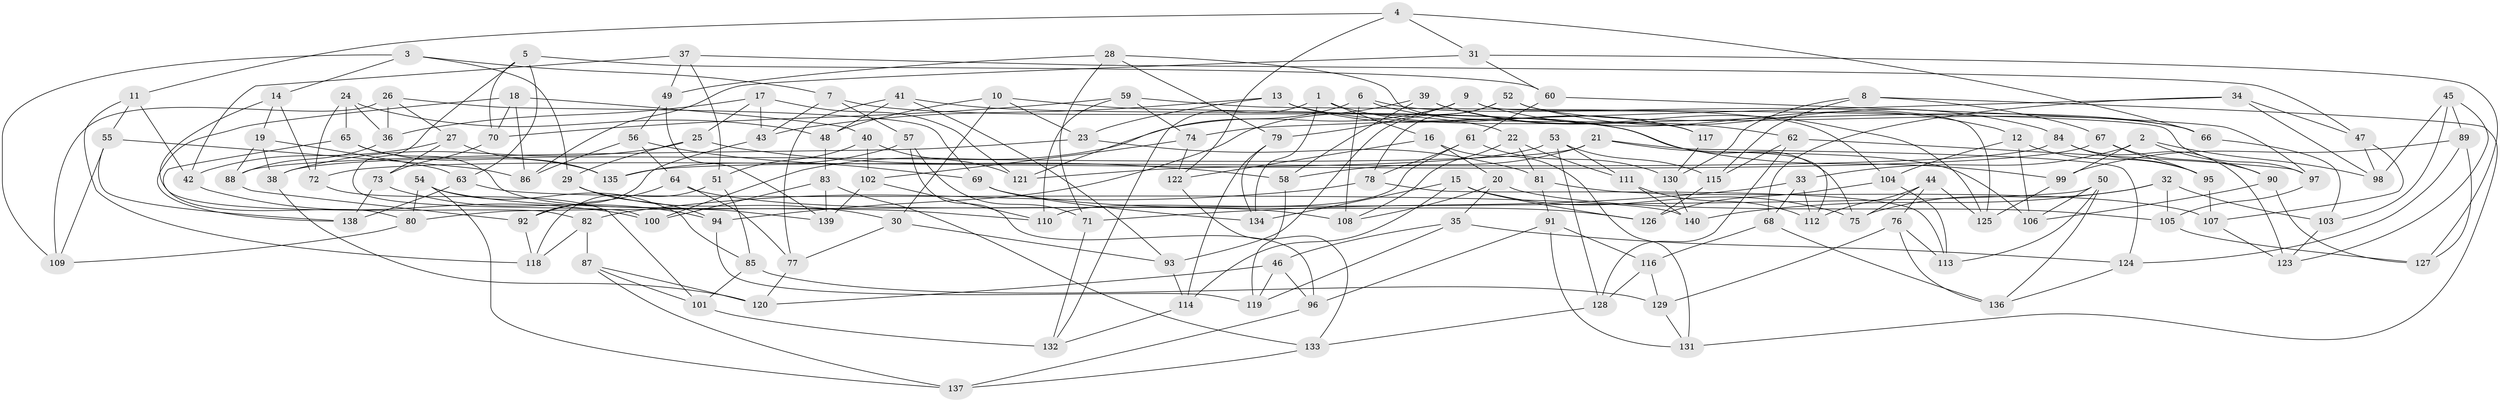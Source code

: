 // coarse degree distribution, {6: 0.25, 12: 0.03571428571428571, 4: 0.5476190476190477, 10: 0.011904761904761904, 8: 0.03571428571428571, 5: 0.047619047619047616, 7: 0.023809523809523808, 9: 0.011904761904761904, 3: 0.03571428571428571}
// Generated by graph-tools (version 1.1) at 2025/20/03/04/25 18:20:59]
// undirected, 140 vertices, 280 edges
graph export_dot {
graph [start="1"]
  node [color=gray90,style=filled];
  1;
  2;
  3;
  4;
  5;
  6;
  7;
  8;
  9;
  10;
  11;
  12;
  13;
  14;
  15;
  16;
  17;
  18;
  19;
  20;
  21;
  22;
  23;
  24;
  25;
  26;
  27;
  28;
  29;
  30;
  31;
  32;
  33;
  34;
  35;
  36;
  37;
  38;
  39;
  40;
  41;
  42;
  43;
  44;
  45;
  46;
  47;
  48;
  49;
  50;
  51;
  52;
  53;
  54;
  55;
  56;
  57;
  58;
  59;
  60;
  61;
  62;
  63;
  64;
  65;
  66;
  67;
  68;
  69;
  70;
  71;
  72;
  73;
  74;
  75;
  76;
  77;
  78;
  79;
  80;
  81;
  82;
  83;
  84;
  85;
  86;
  87;
  88;
  89;
  90;
  91;
  92;
  93;
  94;
  95;
  96;
  97;
  98;
  99;
  100;
  101;
  102;
  103;
  104;
  105;
  106;
  107;
  108;
  109;
  110;
  111;
  112;
  113;
  114;
  115;
  116;
  117;
  118;
  119;
  120;
  121;
  122;
  123;
  124;
  125;
  126;
  127;
  128;
  129;
  130;
  131;
  132;
  133;
  134;
  135;
  136;
  137;
  138;
  139;
  140;
  1 -- 132;
  1 -- 16;
  1 -- 134;
  1 -- 117;
  2 -- 90;
  2 -- 33;
  2 -- 98;
  2 -- 99;
  3 -- 14;
  3 -- 7;
  3 -- 109;
  3 -- 29;
  4 -- 66;
  4 -- 11;
  4 -- 122;
  4 -- 31;
  5 -- 100;
  5 -- 70;
  5 -- 60;
  5 -- 63;
  6 -- 108;
  6 -- 117;
  6 -- 121;
  6 -- 104;
  7 -- 43;
  7 -- 99;
  7 -- 57;
  8 -- 115;
  8 -- 130;
  8 -- 131;
  8 -- 67;
  9 -- 12;
  9 -- 100;
  9 -- 79;
  9 -- 125;
  10 -- 48;
  10 -- 23;
  10 -- 22;
  10 -- 30;
  11 -- 42;
  11 -- 55;
  11 -- 118;
  12 -- 106;
  12 -- 95;
  12 -- 104;
  13 -- 43;
  13 -- 23;
  13 -- 66;
  13 -- 112;
  14 -- 72;
  14 -- 82;
  14 -- 19;
  15 -- 114;
  15 -- 134;
  15 -- 75;
  15 -- 126;
  16 -- 20;
  16 -- 131;
  16 -- 122;
  17 -- 25;
  17 -- 43;
  17 -- 121;
  17 -- 36;
  18 -- 138;
  18 -- 86;
  18 -- 40;
  18 -- 70;
  19 -- 88;
  19 -- 38;
  19 -- 63;
  20 -- 105;
  20 -- 108;
  20 -- 35;
  21 -- 58;
  21 -- 38;
  21 -- 124;
  21 -- 106;
  22 -- 81;
  22 -- 108;
  22 -- 111;
  23 -- 88;
  23 -- 81;
  24 -- 48;
  24 -- 72;
  24 -- 36;
  24 -- 65;
  25 -- 29;
  25 -- 38;
  25 -- 58;
  26 -- 27;
  26 -- 69;
  26 -- 109;
  26 -- 36;
  27 -- 42;
  27 -- 135;
  27 -- 73;
  28 -- 79;
  28 -- 117;
  28 -- 49;
  28 -- 71;
  29 -- 30;
  29 -- 94;
  30 -- 77;
  30 -- 93;
  31 -- 60;
  31 -- 127;
  31 -- 86;
  32 -- 105;
  32 -- 103;
  32 -- 140;
  32 -- 75;
  33 -- 112;
  33 -- 68;
  33 -- 71;
  34 -- 98;
  34 -- 74;
  34 -- 47;
  34 -- 68;
  35 -- 119;
  35 -- 124;
  35 -- 46;
  36 -- 88;
  37 -- 49;
  37 -- 51;
  37 -- 47;
  37 -- 42;
  38 -- 120;
  39 -- 94;
  39 -- 58;
  39 -- 125;
  39 -- 62;
  40 -- 51;
  40 -- 121;
  40 -- 102;
  41 -- 48;
  41 -- 93;
  41 -- 77;
  41 -- 75;
  42 -- 100;
  43 -- 92;
  44 -- 76;
  44 -- 125;
  44 -- 112;
  44 -- 75;
  45 -- 98;
  45 -- 89;
  45 -- 123;
  45 -- 103;
  46 -- 120;
  46 -- 96;
  46 -- 119;
  47 -- 107;
  47 -- 98;
  48 -- 83;
  49 -- 139;
  49 -- 56;
  50 -- 136;
  50 -- 80;
  50 -- 113;
  50 -- 106;
  51 -- 85;
  51 -- 118;
  52 -- 84;
  52 -- 78;
  52 -- 93;
  52 -- 66;
  53 -- 128;
  53 -- 111;
  53 -- 115;
  53 -- 121;
  54 -- 80;
  54 -- 85;
  54 -- 110;
  54 -- 137;
  55 -- 109;
  55 -- 138;
  55 -- 86;
  56 -- 69;
  56 -- 86;
  56 -- 64;
  57 -- 96;
  57 -- 135;
  57 -- 71;
  58 -- 119;
  59 -- 70;
  59 -- 74;
  59 -- 97;
  59 -- 110;
  60 -- 61;
  60 -- 97;
  61 -- 130;
  61 -- 110;
  61 -- 78;
  62 -- 97;
  62 -- 128;
  62 -- 115;
  63 -- 138;
  63 -- 140;
  64 -- 108;
  64 -- 92;
  64 -- 77;
  65 -- 80;
  65 -- 139;
  65 -- 135;
  66 -- 103;
  67 -- 90;
  67 -- 72;
  67 -- 95;
  68 -- 136;
  68 -- 116;
  69 -- 126;
  69 -- 134;
  70 -- 73;
  71 -- 132;
  72 -- 101;
  73 -- 138;
  73 -- 94;
  74 -- 122;
  74 -- 102;
  76 -- 113;
  76 -- 136;
  76 -- 129;
  77 -- 120;
  78 -- 82;
  78 -- 113;
  79 -- 114;
  79 -- 134;
  80 -- 109;
  81 -- 91;
  81 -- 107;
  82 -- 118;
  82 -- 87;
  83 -- 100;
  83 -- 133;
  83 -- 139;
  84 -- 123;
  84 -- 135;
  84 -- 95;
  85 -- 129;
  85 -- 101;
  87 -- 120;
  87 -- 137;
  87 -- 101;
  88 -- 92;
  89 -- 99;
  89 -- 124;
  89 -- 127;
  90 -- 106;
  90 -- 127;
  91 -- 116;
  91 -- 131;
  91 -- 96;
  92 -- 118;
  93 -- 114;
  94 -- 119;
  95 -- 107;
  96 -- 137;
  97 -- 105;
  99 -- 125;
  101 -- 132;
  102 -- 139;
  102 -- 110;
  103 -- 123;
  104 -- 126;
  104 -- 113;
  105 -- 127;
  107 -- 123;
  111 -- 112;
  111 -- 140;
  114 -- 132;
  115 -- 126;
  116 -- 128;
  116 -- 129;
  117 -- 130;
  122 -- 133;
  124 -- 136;
  128 -- 133;
  129 -- 131;
  130 -- 140;
  133 -- 137;
}
